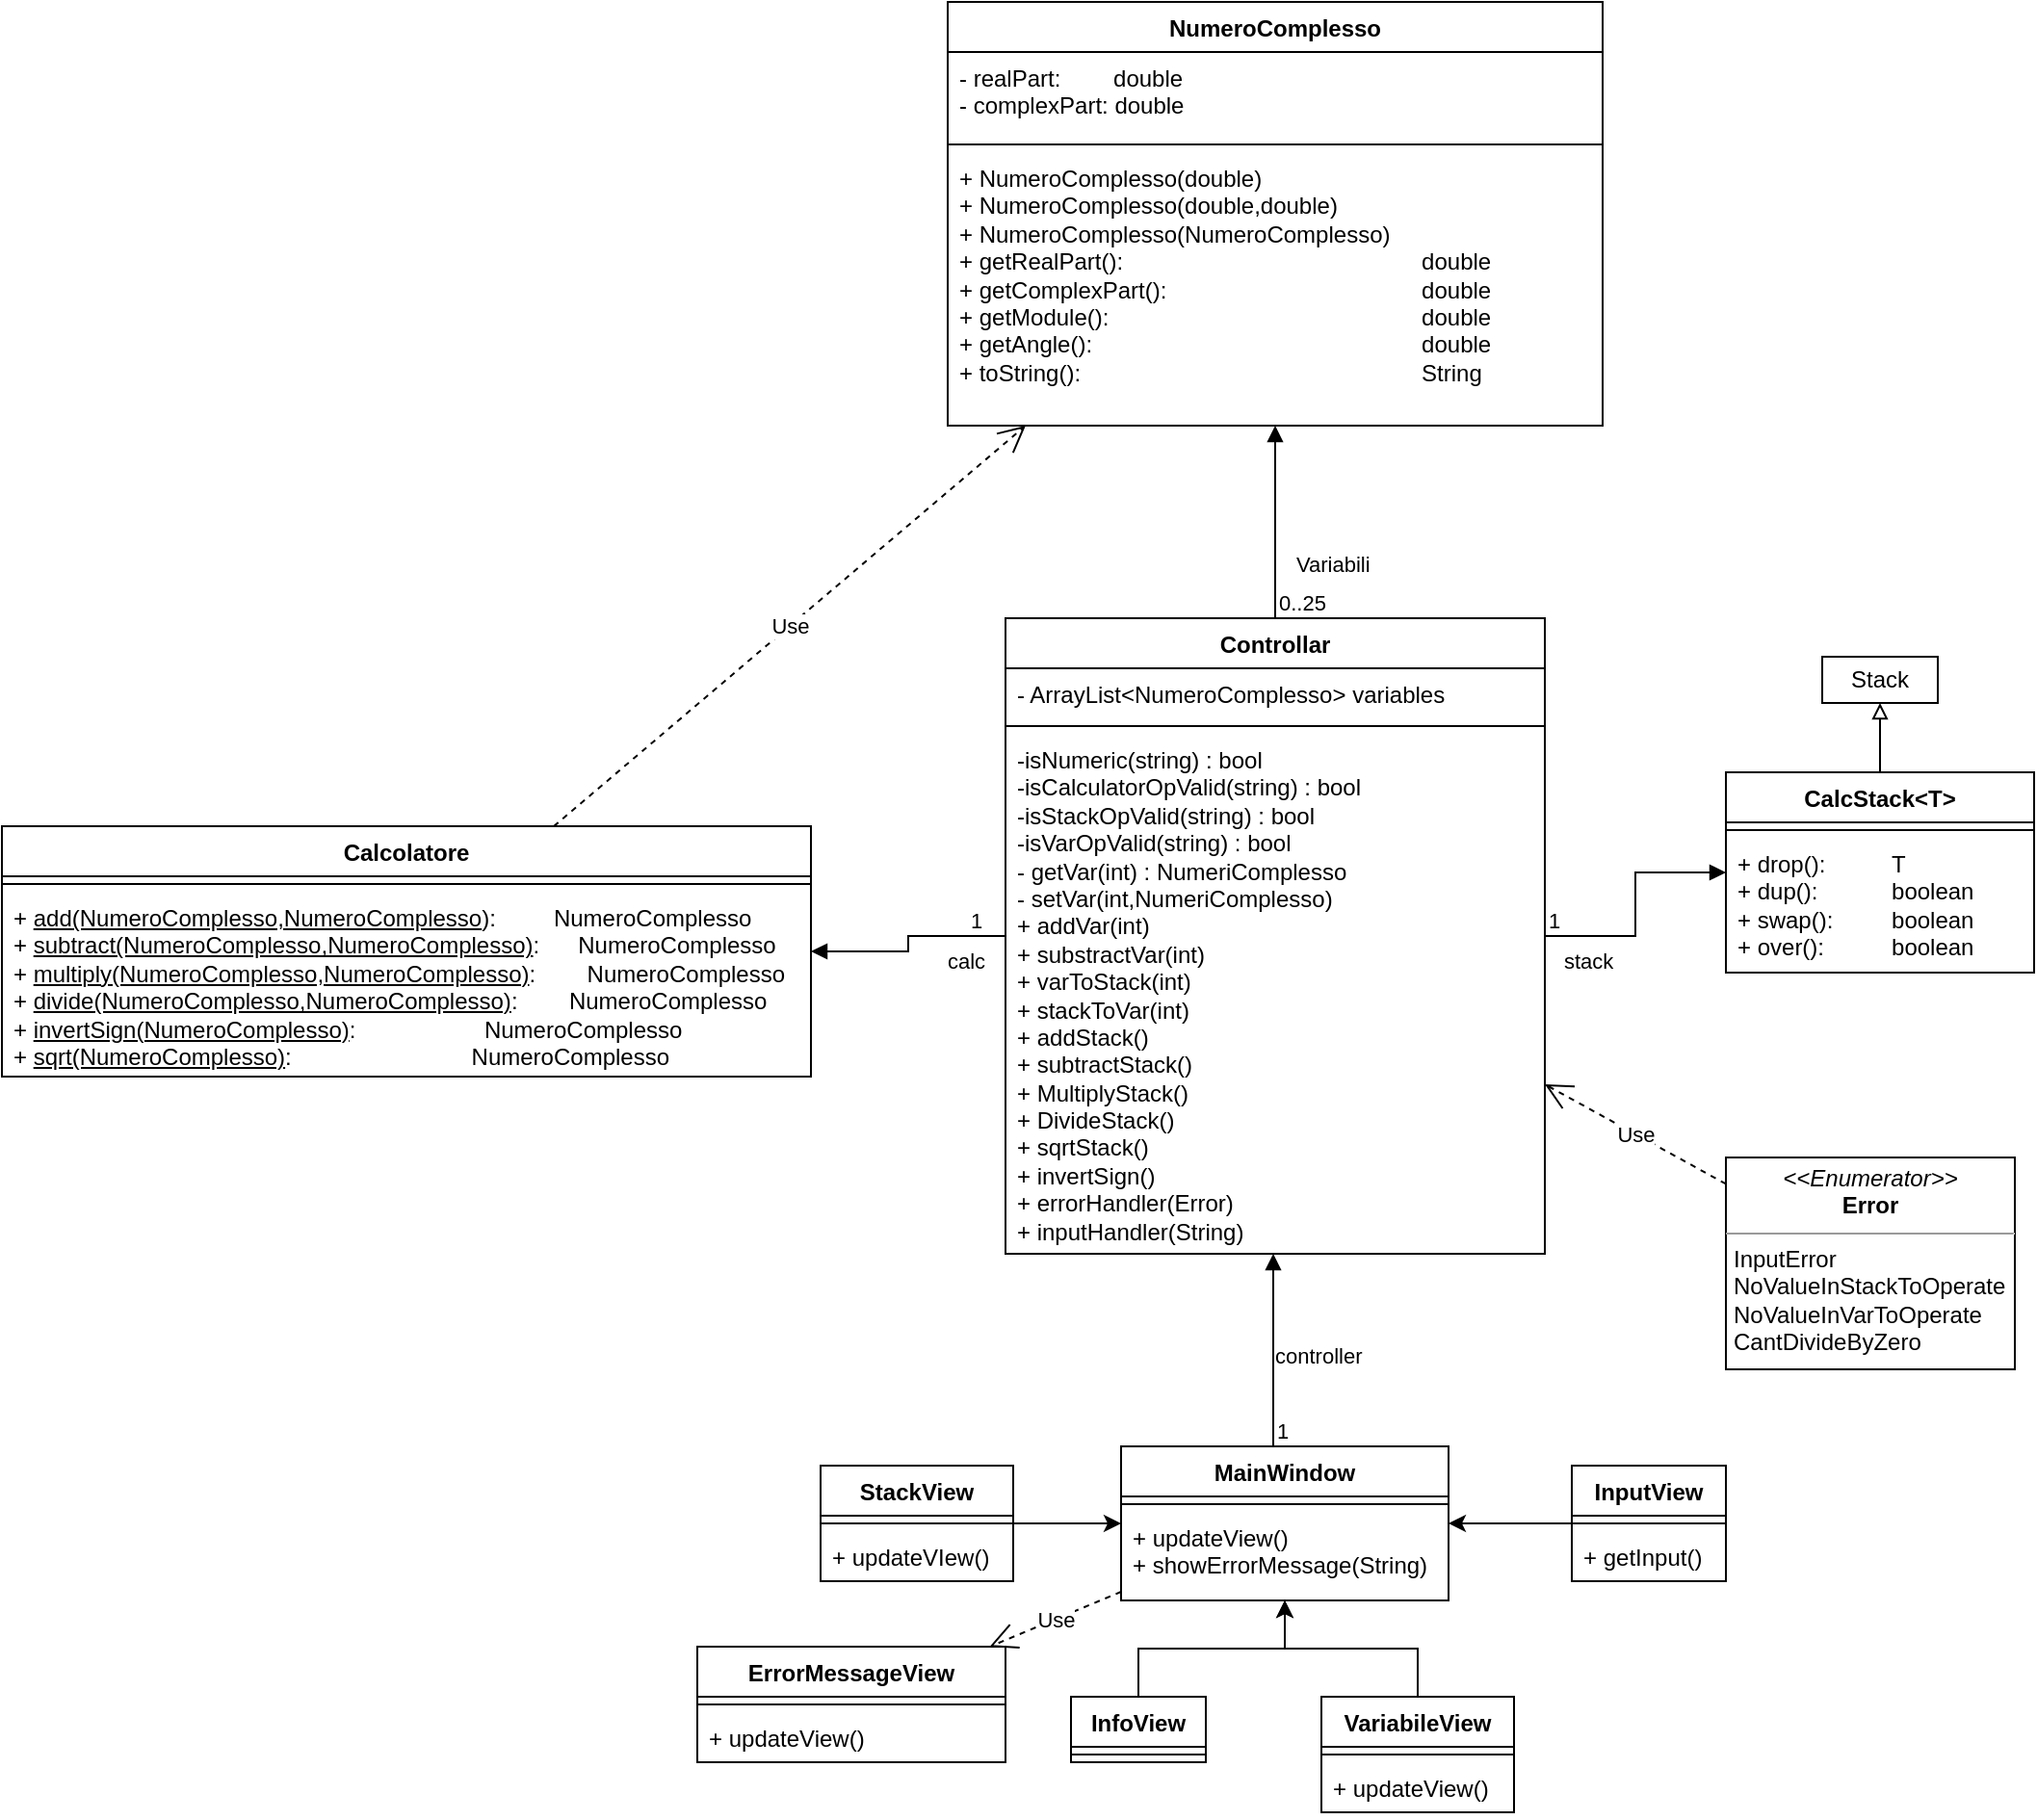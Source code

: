 <mxfile version="22.0.3" type="device">
  <diagram id="C5RBs43oDa-KdzZeNtuy" name="Page-1">
    <mxGraphModel dx="453" dy="443" grid="1" gridSize="10" guides="1" tooltips="1" connect="1" arrows="1" fold="1" page="1" pageScale="1" pageWidth="827" pageHeight="1169" math="0" shadow="0">
      <root>
        <mxCell id="WIyWlLk6GJQsqaUBKTNV-0" />
        <mxCell id="WIyWlLk6GJQsqaUBKTNV-1" parent="WIyWlLk6GJQsqaUBKTNV-0" />
        <mxCell id="sUFSaurnRxQrxvBgYilj-0" value="CalcStack&amp;lt;T&amp;gt;" style="swimlane;fontStyle=1;align=center;verticalAlign=top;childLayout=stackLayout;horizontal=1;startSize=26;horizontalStack=0;resizeParent=1;resizeParentMax=0;resizeLast=0;collapsible=1;marginBottom=0;whiteSpace=wrap;html=1;" parent="WIyWlLk6GJQsqaUBKTNV-1" vertex="1">
          <mxGeometry x="995" y="490" width="160" height="104" as="geometry" />
        </mxCell>
        <mxCell id="sUFSaurnRxQrxvBgYilj-2" value="" style="line;strokeWidth=1;fillColor=none;align=left;verticalAlign=middle;spacingTop=-1;spacingLeft=3;spacingRight=3;rotatable=0;labelPosition=right;points=[];portConstraint=eastwest;strokeColor=inherit;" parent="sUFSaurnRxQrxvBgYilj-0" vertex="1">
          <mxGeometry y="26" width="160" height="8" as="geometry" />
        </mxCell>
        <mxCell id="sUFSaurnRxQrxvBgYilj-3" value="+ drop(): &lt;span style=&quot;white-space: pre;&quot;&gt;&#x9;&lt;/span&gt;&lt;span style=&quot;white-space: pre;&quot;&gt;&#x9;&lt;/span&gt;T&lt;br&gt;+ dup(): &lt;span style=&quot;white-space: pre;&quot;&gt;&#x9;&lt;/span&gt;&lt;span style=&quot;white-space: pre;&quot;&gt;&#x9;&lt;/span&gt;boolean&lt;br&gt;+ swap(): &lt;span style=&quot;white-space: pre;&quot;&gt;&#x9;&lt;/span&gt;boolean&lt;br&gt;+ over(): &lt;span style=&quot;white-space: pre;&quot;&gt;&#x9;&lt;/span&gt;&lt;span style=&quot;white-space: pre;&quot;&gt;&#x9;&lt;/span&gt;boolean" style="text;strokeColor=none;fillColor=none;align=left;verticalAlign=top;spacingLeft=4;spacingRight=4;overflow=hidden;rotatable=0;points=[[0,0.5],[1,0.5]];portConstraint=eastwest;whiteSpace=wrap;html=1;" parent="sUFSaurnRxQrxvBgYilj-0" vertex="1">
          <mxGeometry y="34" width="160" height="70" as="geometry" />
        </mxCell>
        <mxCell id="sUFSaurnRxQrxvBgYilj-4" value="NumeroComplesso" style="swimlane;fontStyle=1;align=center;verticalAlign=top;childLayout=stackLayout;horizontal=1;startSize=26;horizontalStack=0;resizeParent=1;resizeParentMax=0;resizeLast=0;collapsible=1;marginBottom=0;whiteSpace=wrap;html=1;" parent="WIyWlLk6GJQsqaUBKTNV-1" vertex="1">
          <mxGeometry x="591" y="90" width="340" height="220" as="geometry" />
        </mxCell>
        <mxCell id="sUFSaurnRxQrxvBgYilj-5" value="- realPart: &lt;span style=&quot;white-space: pre;&quot;&gt;&#x9;&lt;/span&gt;double&lt;br&gt;- complexPart: double" style="text;strokeColor=none;fillColor=none;align=left;verticalAlign=top;spacingLeft=4;spacingRight=4;overflow=hidden;rotatable=0;points=[[0,0.5],[1,0.5]];portConstraint=eastwest;whiteSpace=wrap;html=1;" parent="sUFSaurnRxQrxvBgYilj-4" vertex="1">
          <mxGeometry y="26" width="340" height="44" as="geometry" />
        </mxCell>
        <mxCell id="sUFSaurnRxQrxvBgYilj-6" value="" style="line;strokeWidth=1;fillColor=none;align=left;verticalAlign=middle;spacingTop=-1;spacingLeft=3;spacingRight=3;rotatable=0;labelPosition=right;points=[];portConstraint=eastwest;strokeColor=inherit;" parent="sUFSaurnRxQrxvBgYilj-4" vertex="1">
          <mxGeometry y="70" width="340" height="8" as="geometry" />
        </mxCell>
        <mxCell id="sUFSaurnRxQrxvBgYilj-7" value="+ NumeroComplesso(double)&lt;br&gt;+ NumeroComplesso(double,double)&lt;br&gt;+ NumeroComplesso(NumeroComplesso)&lt;br&gt;+ getRealPart(): &lt;span style=&quot;&quot;&gt;&lt;span style=&quot;&quot;&gt;&amp;nbsp;&amp;nbsp;&amp;nbsp;&amp;nbsp;&lt;/span&gt;&lt;/span&gt;&lt;span style=&quot;&quot;&gt;&lt;span style=&quot;&quot;&gt;&amp;nbsp;&amp;nbsp;&amp;nbsp;&amp;nbsp;&lt;/span&gt;&lt;span style=&quot;&quot;&gt;&lt;span style=&quot;&quot;&gt;&amp;nbsp;&amp;nbsp;&amp;nbsp;&amp;nbsp;&lt;/span&gt;&lt;/span&gt;&lt;span style=&quot;&quot;&gt;&lt;span style=&quot;&quot;&gt;&amp;nbsp;&amp;nbsp;&amp;nbsp;&amp;nbsp;&lt;/span&gt;&lt;/span&gt;&lt;span style=&quot;&quot;&gt;&lt;span style=&quot;&quot;&gt;&amp;nbsp;&amp;nbsp;&amp;nbsp;&amp;nbsp;&lt;span style=&quot;&quot;&gt;&lt;span style=&quot;white-space: pre;&quot;&gt;&amp;nbsp;&amp;nbsp;&amp;nbsp;&amp;nbsp;&lt;/span&gt;&lt;span style=&quot;&quot;&gt;&lt;span style=&quot;white-space: pre;&quot;&gt;&amp;nbsp;&amp;nbsp;&amp;nbsp;&amp;nbsp;&lt;/span&gt;&lt;/span&gt;&lt;span style=&quot;&quot;&gt;&lt;span style=&quot;white-space: pre;&quot;&gt;&amp;nbsp;&amp;nbsp;&amp;nbsp;&amp;nbsp;&lt;/span&gt;&lt;/span&gt;&lt;span style=&quot;&quot;&gt;&lt;span style=&quot;white-space: pre;&quot;&gt;&amp;nbsp;&amp;nbsp;&amp;nbsp;&amp;nbsp;&lt;span style=&quot;white-space: pre;&quot;&gt;&#x9;&lt;/span&gt;&lt;span style=&quot;white-space: pre;&quot;&gt;&#x9;&lt;/span&gt;&lt;/span&gt;&lt;/span&gt;&lt;/span&gt;&lt;/span&gt;&lt;/span&gt;&lt;/span&gt;double&lt;br&gt;+ getComplexPart(): &lt;span style=&quot;&quot;&gt;&lt;span style=&quot;&quot;&gt;&amp;nbsp;&amp;nbsp;&amp;nbsp;&amp;nbsp;&lt;/span&gt;&lt;span style=&quot;&quot;&gt;&lt;span style=&quot;&quot;&gt;&amp;nbsp;&amp;nbsp;&amp;nbsp;&amp;nbsp;&lt;/span&gt;&lt;/span&gt;&lt;span style=&quot;&quot;&gt;&lt;span style=&quot;&quot;&gt;&amp;nbsp;&amp;nbsp;&amp;nbsp;&amp;nbsp;&lt;/span&gt;&lt;/span&gt;&lt;span style=&quot;&quot;&gt;&lt;span style=&quot;&quot;&gt;&amp;nbsp;&amp;nbsp;&amp;nbsp;&lt;span style=&quot;&quot;&gt;&lt;span style=&quot;white-space: pre;&quot;&gt;&amp;nbsp;&amp;nbsp;&amp;nbsp;&amp;nbsp;&lt;/span&gt;&lt;/span&gt;&lt;span style=&quot;&quot;&gt;&lt;span style=&quot;white-space: pre;&quot;&gt;&amp;nbsp;&amp;nbsp;&amp;nbsp;&amp;nbsp;&lt;/span&gt;&lt;/span&gt;&lt;span style=&quot;&quot;&gt;&lt;span style=&quot;white-space: pre;&quot;&gt;&amp;nbsp;&amp;nbsp;&amp;nbsp;&amp;nbsp;&lt;span style=&quot;white-space: pre;&quot;&gt;&#x9;&lt;span style=&quot;white-space: pre;&quot;&gt;&#x9;&lt;/span&gt;&lt;/span&gt;&lt;/span&gt;&lt;/span&gt;&lt;/span&gt;&lt;/span&gt;&lt;/span&gt;double&lt;br&gt;+ getModule():&lt;span style=&quot;&quot;&gt;&lt;span style=&quot;&quot;&gt;&amp;nbsp;&amp;nbsp;&amp;nbsp;&amp;nbsp;&lt;/span&gt;&lt;/span&gt;&lt;span style=&quot;&quot;&gt;&lt;span style=&quot;&quot;&gt;&amp;nbsp;&amp;nbsp;&amp;nbsp;&amp;nbsp;&lt;/span&gt;&lt;/span&gt;&lt;span style=&quot;&quot;&gt;&lt;span style=&quot;&quot;&gt;&amp;nbsp;&amp;nbsp;&amp;nbsp;&amp;nbsp;&lt;/span&gt;&lt;span style=&quot;&quot;&gt;&lt;span style=&quot;&quot;&gt;&amp;nbsp;&amp;nbsp;&amp;nbsp;&amp;nbsp;&lt;/span&gt;&lt;/span&gt;&lt;span style=&quot;&quot;&gt;&lt;span style=&quot;&quot;&gt;&amp;nbsp;&amp;nbsp;&amp;nbsp;&amp;nbsp;&lt;/span&gt;&lt;/span&gt;&lt;span style=&quot;&quot;&gt;&lt;span style=&quot;&quot;&gt;&amp;nbsp;&amp;nbsp;&amp;nbsp;&amp;nbsp;&lt;span style=&quot;&quot;&gt;&lt;span style=&quot;white-space: pre;&quot;&gt;&amp;nbsp;&amp;nbsp;&amp;nbsp;&amp;nbsp;&lt;/span&gt;&lt;span style=&quot;&quot;&gt;&lt;span style=&quot;white-space: pre;&quot;&gt;&amp;nbsp;&amp;nbsp;&amp;nbsp;&amp;nbsp;&lt;/span&gt;&lt;/span&gt;&lt;span style=&quot;&quot;&gt;&lt;span style=&quot;white-space: pre;&quot;&gt;&amp;nbsp;&amp;nbsp;&amp;nbsp;&amp;nbsp;&lt;/span&gt;&lt;/span&gt;&lt;span style=&quot;&quot;&gt;&lt;span style=&quot;white-space: pre;&quot;&gt;&amp;nbsp;&amp;nbsp;&amp;nbsp;&amp;nbsp;&lt;span style=&quot;white-space: pre;&quot;&gt;&#x9;&lt;span style=&quot;white-space: pre;&quot;&gt;&#x9;&lt;/span&gt;&lt;/span&gt;&lt;/span&gt;&lt;/span&gt;&lt;/span&gt;&lt;/span&gt;&lt;/span&gt;&lt;/span&gt;double&lt;br&gt;+ getAngle():&lt;span style=&quot;&quot;&gt;&lt;span style=&quot;&quot;&gt;&amp;nbsp;&amp;nbsp;&amp;nbsp;&amp;nbsp;&lt;/span&gt;&lt;/span&gt;&lt;span style=&quot;&quot;&gt;&lt;span style=&quot;&quot;&gt;&amp;nbsp;&amp;nbsp;&amp;nbsp;&amp;nbsp;&lt;/span&gt;&lt;/span&gt;&lt;span style=&quot;&quot;&gt;&lt;span style=&quot;&quot;&gt;&amp;nbsp;&amp;nbsp;&amp;nbsp;&amp;nbsp;&lt;/span&gt;&lt;span style=&quot;&quot;&gt;&lt;span style=&quot;&quot;&gt;&amp;nbsp;&amp;nbsp;&amp;nbsp;&amp;nbsp;&lt;/span&gt;&lt;/span&gt;&lt;span style=&quot;&quot;&gt;&lt;span style=&quot;&quot;&gt;&amp;nbsp;&amp;nbsp;&amp;nbsp;&amp;nbsp;&lt;/span&gt;&lt;/span&gt;&lt;span style=&quot;&quot;&gt;&lt;span style=&quot;&quot;&gt;&amp;nbsp;&amp;nbsp;&amp;nbsp;&amp;nbsp;&lt;span style=&quot;&quot;&gt;&lt;span style=&quot;white-space: pre;&quot;&gt;&amp;nbsp;&amp;nbsp;&amp;nbsp;&amp;nbsp;&lt;/span&gt;&lt;span style=&quot;&quot;&gt;&lt;span style=&quot;white-space: pre;&quot;&gt;&amp;nbsp;&amp;nbsp;&amp;nbsp;&amp;nbsp;&lt;/span&gt;&lt;/span&gt;&lt;span style=&quot;&quot;&gt;&lt;span style=&quot;white-space: pre;&quot;&gt;&amp;nbsp;&amp;nbsp;&amp;nbsp;&amp;nbsp;&lt;/span&gt;&lt;/span&gt;&lt;span style=&quot;&quot;&gt;&lt;span style=&quot;white-space: pre;&quot;&gt;&amp;nbsp;&amp;nbsp;&amp;nbsp;&amp;nbsp;&lt;span style=&quot;white-space: pre;&quot;&gt;&#x9;&lt;span style=&quot;white-space: pre;&quot;&gt;&#x9;&lt;/span&gt;&lt;/span&gt;&lt;/span&gt;&lt;/span&gt;&lt;/span&gt;&lt;/span&gt;&lt;/span&gt;&lt;/span&gt;double&lt;br&gt;+ toString():&lt;span style=&quot;&quot;&gt;&lt;span style=&quot;&quot;&gt;&amp;nbsp;&amp;nbsp;&amp;nbsp;&amp;nbsp;&lt;/span&gt;&lt;/span&gt;&lt;span style=&quot;&quot;&gt;&lt;span style=&quot;&quot;&gt;&amp;nbsp;&amp;nbsp;&amp;nbsp;&amp;nbsp;&lt;/span&gt;&lt;/span&gt;&lt;span style=&quot;&quot;&gt;&lt;span style=&quot;&quot;&gt;&amp;nbsp;&amp;nbsp;&amp;nbsp;&amp;nbsp;&lt;/span&gt;&lt;span style=&quot;&quot;&gt;&lt;span style=&quot;&quot;&gt;&amp;nbsp;&amp;nbsp;&amp;nbsp;&amp;nbsp;&lt;/span&gt;&lt;/span&gt;&lt;span style=&quot;&quot;&gt;&lt;span style=&quot;&quot;&gt;&amp;nbsp;&amp;nbsp;&amp;nbsp;&amp;nbsp;&lt;/span&gt;&lt;/span&gt;&lt;span style=&quot;&quot;&gt;&lt;span style=&quot;&quot;&gt;&amp;nbsp;&amp;nbsp;&amp;nbsp;&amp;nbsp;&lt;span style=&quot;&quot;&gt;&lt;span style=&quot;white-space: pre;&quot;&gt;&amp;nbsp;&amp;nbsp;&amp;nbsp;&amp;nbsp;&lt;/span&gt;&lt;span style=&quot;&quot;&gt;&lt;span style=&quot;white-space: pre;&quot;&gt;&amp;nbsp;&amp;nbsp;&amp;nbsp;&amp;nbsp;&lt;/span&gt;&lt;/span&gt;&lt;span style=&quot;&quot;&gt;&lt;span style=&quot;white-space: pre;&quot;&gt;&amp;nbsp;&amp;nbsp;&amp;nbsp;&amp;nbsp;&lt;/span&gt;&lt;/span&gt;&lt;span style=&quot;&quot;&gt;&lt;span style=&quot;white-space: pre;&quot;&gt;&amp;nbsp;&amp;nbsp;&amp;nbsp;&amp;nbsp;&lt;span style=&quot;white-space: pre;&quot;&gt;&#x9;&lt;span style=&quot;white-space: pre;&quot;&gt;&#x9;&lt;/span&gt;&lt;/span&gt;&lt;/span&gt;&lt;/span&gt;&lt;/span&gt;&lt;/span&gt;&lt;/span&gt;&lt;/span&gt;String" style="text;strokeColor=none;fillColor=none;align=left;verticalAlign=top;spacingLeft=4;spacingRight=4;overflow=hidden;rotatable=0;points=[[0,0.5],[1,0.5]];portConstraint=eastwest;whiteSpace=wrap;html=1;" parent="sUFSaurnRxQrxvBgYilj-4" vertex="1">
          <mxGeometry y="78" width="340" height="142" as="geometry" />
        </mxCell>
        <mxCell id="sUFSaurnRxQrxvBgYilj-8" value="Calcolatore" style="swimlane;fontStyle=1;align=center;verticalAlign=top;childLayout=stackLayout;horizontal=1;startSize=26;horizontalStack=0;resizeParent=1;resizeParentMax=0;resizeLast=0;collapsible=1;marginBottom=0;whiteSpace=wrap;html=1;" parent="WIyWlLk6GJQsqaUBKTNV-1" vertex="1">
          <mxGeometry x="100" y="518" width="420" height="130" as="geometry" />
        </mxCell>
        <mxCell id="sUFSaurnRxQrxvBgYilj-10" value="" style="line;strokeWidth=1;fillColor=none;align=left;verticalAlign=middle;spacingTop=-1;spacingLeft=3;spacingRight=3;rotatable=0;labelPosition=right;points=[];portConstraint=eastwest;strokeColor=inherit;" parent="sUFSaurnRxQrxvBgYilj-8" vertex="1">
          <mxGeometry y="26" width="420" height="8" as="geometry" />
        </mxCell>
        <mxCell id="sUFSaurnRxQrxvBgYilj-11" value="+ &lt;u&gt;add(NumeroComplesso,NumeroComplesso&lt;/u&gt;): &lt;span style=&quot;&quot;&gt;&lt;span style=&quot;&quot;&gt;&amp;nbsp;&amp;nbsp;&amp;nbsp;&amp;nbsp;&lt;span style=&quot;&quot;&gt;&lt;span style=&quot;white-space: pre;&quot;&gt;&amp;nbsp;&amp;nbsp;&amp;nbsp;&amp;nbsp;&lt;/span&gt;&lt;/span&gt;&lt;/span&gt;&lt;/span&gt;NumeroComplesso&lt;br&gt;+ &lt;u&gt;subtract(NumeroComplesso,NumeroComplesso)&lt;/u&gt;:&lt;span style=&quot;&quot;&gt;&lt;span style=&quot;&quot;&gt;&amp;nbsp;&amp;nbsp;&amp;nbsp;&amp;nbsp;&lt;span style=&quot;&quot;&gt;&lt;span style=&quot;&quot;&gt;&amp;nbsp;&amp;nbsp;&lt;/span&gt;&lt;/span&gt;&lt;/span&gt;&lt;/span&gt;NumeroComplesso&lt;br&gt;+ &lt;u&gt;multiply(NumeroComplesso,NumeroComplesso)&lt;/u&gt;:&lt;span style=&quot;&quot;&gt;&lt;span style=&quot;&quot;&gt;&amp;nbsp;&amp;nbsp;&amp;nbsp;&amp;nbsp;&lt;span style=&quot;&quot;&gt;&lt;span style=&quot;white-space: pre;&quot;&gt;&amp;nbsp;&amp;nbsp;&amp;nbsp;&amp;nbsp;&lt;/span&gt;&lt;/span&gt;&lt;/span&gt;&lt;/span&gt;NumeroComplesso&lt;br&gt;+ &lt;u&gt;divide(NumeroComplesso,NumeroComplesso)&lt;/u&gt;:&lt;span style=&quot;&quot;&gt;&lt;span style=&quot;&quot;&gt;&amp;nbsp;&amp;nbsp;&amp;nbsp;&amp;nbsp;&lt;span style=&quot;&quot;&gt;&lt;span style=&quot;white-space: pre;&quot;&gt;&amp;nbsp;&amp;nbsp;&amp;nbsp;&amp;nbsp;&lt;/span&gt;&lt;/span&gt;&lt;/span&gt;&lt;/span&gt;NumeroComplesso&lt;br&gt;+ &lt;u&gt;invertSign(NumeroComplesso)&lt;/u&gt;:&lt;span style=&quot;&quot;&gt;&lt;span style=&quot;&quot;&gt;&amp;nbsp;&amp;nbsp;&amp;nbsp;&amp;nbsp;&lt;span style=&quot;&quot;&gt;&lt;span style=&quot;white-space: pre;&quot;&gt;&amp;nbsp;&amp;nbsp;&amp;nbsp;&amp;nbsp;&lt;/span&gt;&lt;/span&gt;&lt;span style=&quot;&quot;&gt;&lt;span style=&quot;white-space: pre;&quot;&gt;&amp;nbsp;&amp;nbsp;&amp;nbsp;&amp;nbsp;&lt;/span&gt;&lt;/span&gt;&lt;span style=&quot;&quot;&gt;&lt;span style=&quot;white-space: pre;&quot;&gt;&amp;nbsp;&amp;nbsp;&amp;nbsp;&amp;nbsp;&lt;/span&gt;&lt;/span&gt;&lt;span style=&quot;&quot;&gt;&lt;span style=&quot;white-space: pre;&quot;&gt;&amp;nbsp;&amp;nbsp;&amp;nbsp;&amp;nbsp;&lt;/span&gt;&lt;/span&gt;&lt;/span&gt;&lt;/span&gt;NumeroComplesso&lt;br&gt;+ &lt;u&gt;sqrt(NumeroComplesso)&lt;/u&gt;:&lt;span style=&quot;&quot;&gt;&lt;span style=&quot;&quot;&gt;&amp;nbsp;&amp;nbsp;&amp;nbsp;&amp;nbsp;&lt;span style=&quot;&quot;&gt;&lt;span style=&quot;white-space: pre;&quot;&gt;&amp;nbsp;&amp;nbsp;&amp;nbsp;&amp;nbsp;&lt;/span&gt;&lt;/span&gt;&lt;span style=&quot;&quot;&gt;&lt;span style=&quot;white-space: pre;&quot;&gt;&amp;nbsp;&amp;nbsp;&amp;nbsp;&amp;nbsp;&lt;/span&gt;&lt;/span&gt;&lt;span style=&quot;&quot;&gt;&lt;span style=&quot;white-space: pre;&quot;&gt;&amp;nbsp;&amp;nbsp;&amp;nbsp;&amp;nbsp;&lt;/span&gt;&lt;/span&gt;&lt;span style=&quot;&quot;&gt;&lt;span style=&quot;white-space: pre;&quot;&gt;&amp;nbsp;&amp;nbsp;&amp;nbsp;&amp;nbsp;&lt;/span&gt;&lt;/span&gt;&lt;span style=&quot;&quot;&gt;&lt;span style=&quot;white-space: pre;&quot;&gt;&amp;nbsp;&amp;nbsp;&amp;nbsp;&amp;nbsp;&lt;/span&gt;&lt;/span&gt;&lt;span style=&quot;&quot;&gt;&lt;span style=&quot;white-space: pre;&quot;&gt;&amp;nbsp;&amp;nbsp;&amp;nbsp;&amp;nbsp;&lt;/span&gt;&lt;/span&gt;&lt;/span&gt;&lt;/span&gt;NumeroComplesso" style="text;strokeColor=none;fillColor=none;align=left;verticalAlign=top;spacingLeft=4;spacingRight=4;overflow=hidden;rotatable=0;points=[[0,0.5],[1,0.5]];portConstraint=eastwest;whiteSpace=wrap;html=1;" parent="sUFSaurnRxQrxvBgYilj-8" vertex="1">
          <mxGeometry y="34" width="420" height="96" as="geometry" />
        </mxCell>
        <mxCell id="sUFSaurnRxQrxvBgYilj-12" value="MainWindow" style="swimlane;fontStyle=1;align=center;verticalAlign=top;childLayout=stackLayout;horizontal=1;startSize=26;horizontalStack=0;resizeParent=1;resizeParentMax=0;resizeLast=0;collapsible=1;marginBottom=0;whiteSpace=wrap;html=1;" parent="WIyWlLk6GJQsqaUBKTNV-1" vertex="1">
          <mxGeometry x="681" y="840" width="170" height="80" as="geometry" />
        </mxCell>
        <mxCell id="sUFSaurnRxQrxvBgYilj-14" value="" style="line;strokeWidth=1;fillColor=none;align=left;verticalAlign=middle;spacingTop=-1;spacingLeft=3;spacingRight=3;rotatable=0;labelPosition=right;points=[];portConstraint=eastwest;strokeColor=inherit;" parent="sUFSaurnRxQrxvBgYilj-12" vertex="1">
          <mxGeometry y="26" width="170" height="8" as="geometry" />
        </mxCell>
        <mxCell id="sUFSaurnRxQrxvBgYilj-15" value="+ updateView()&lt;br&gt;+ showErrorMessage(String)" style="text;strokeColor=none;fillColor=none;align=left;verticalAlign=top;spacingLeft=4;spacingRight=4;overflow=hidden;rotatable=0;points=[[0,0.5],[1,0.5]];portConstraint=eastwest;whiteSpace=wrap;html=1;" parent="sUFSaurnRxQrxvBgYilj-12" vertex="1">
          <mxGeometry y="34" width="170" height="46" as="geometry" />
        </mxCell>
        <mxCell id="sUFSaurnRxQrxvBgYilj-16" value="stack" style="endArrow=block;endFill=1;html=1;edgeStyle=orthogonalEdgeStyle;align=left;verticalAlign=top;rounded=0;" parent="WIyWlLk6GJQsqaUBKTNV-1" source="lXXEIrz5YFjps7V0Bn83-0" target="sUFSaurnRxQrxvBgYilj-0" edge="1">
          <mxGeometry x="-0.871" relative="1" as="geometry">
            <mxPoint x="160" y="412.5" as="sourcePoint" />
            <mxPoint x="320" y="412.5" as="targetPoint" />
            <mxPoint as="offset" />
          </mxGeometry>
        </mxCell>
        <mxCell id="sUFSaurnRxQrxvBgYilj-17" value="1" style="edgeLabel;resizable=0;html=1;align=left;verticalAlign=bottom;" parent="sUFSaurnRxQrxvBgYilj-16" connectable="0" vertex="1">
          <mxGeometry x="-1" relative="1" as="geometry" />
        </mxCell>
        <mxCell id="sUFSaurnRxQrxvBgYilj-18" value="Use" style="endArrow=open;endSize=12;dashed=1;html=1;rounded=0;" parent="WIyWlLk6GJQsqaUBKTNV-1" source="sUFSaurnRxQrxvBgYilj-8" target="sUFSaurnRxQrxvBgYilj-4" edge="1">
          <mxGeometry width="160" relative="1" as="geometry">
            <mxPoint x="300" y="350" as="sourcePoint" />
            <mxPoint x="460" y="350" as="targetPoint" />
          </mxGeometry>
        </mxCell>
        <mxCell id="sUFSaurnRxQrxvBgYilj-25" value="calc" style="endArrow=block;endFill=1;html=1;edgeStyle=orthogonalEdgeStyle;align=left;verticalAlign=top;rounded=0;" parent="WIyWlLk6GJQsqaUBKTNV-1" source="lXXEIrz5YFjps7V0Bn83-0" target="sUFSaurnRxQrxvBgYilj-8" edge="1">
          <mxGeometry x="-0.4" relative="1" as="geometry">
            <mxPoint x="340" y="350" as="sourcePoint" />
            <mxPoint x="500" y="350" as="targetPoint" />
            <mxPoint as="offset" />
          </mxGeometry>
        </mxCell>
        <mxCell id="sUFSaurnRxQrxvBgYilj-26" value="1" style="edgeLabel;resizable=0;html=1;align=left;verticalAlign=bottom;" parent="sUFSaurnRxQrxvBgYilj-25" connectable="0" vertex="1">
          <mxGeometry x="-1" relative="1" as="geometry">
            <mxPoint x="-20" as="offset" />
          </mxGeometry>
        </mxCell>
        <mxCell id="sUFSaurnRxQrxvBgYilj-27" value="controller" style="endArrow=block;endFill=1;html=1;edgeStyle=orthogonalEdgeStyle;align=left;verticalAlign=top;rounded=0;" parent="WIyWlLk6GJQsqaUBKTNV-1" source="sUFSaurnRxQrxvBgYilj-12" target="lXXEIrz5YFjps7V0Bn83-0" edge="1">
          <mxGeometry x="0.2" y="1" relative="1" as="geometry">
            <mxPoint x="590" y="340" as="sourcePoint" />
            <mxPoint x="750" y="340" as="targetPoint" />
            <mxPoint as="offset" />
            <Array as="points">
              <mxPoint x="760" y="760" />
              <mxPoint x="760" y="760" />
            </Array>
          </mxGeometry>
        </mxCell>
        <mxCell id="sUFSaurnRxQrxvBgYilj-28" value="1" style="edgeLabel;resizable=0;html=1;align=left;verticalAlign=bottom;" parent="sUFSaurnRxQrxvBgYilj-27" connectable="0" vertex="1">
          <mxGeometry x="-1" relative="1" as="geometry" />
        </mxCell>
        <mxCell id="sUFSaurnRxQrxvBgYilj-39" value="Variabili" style="endArrow=block;endFill=1;html=1;edgeStyle=orthogonalEdgeStyle;align=left;verticalAlign=top;rounded=0;" parent="WIyWlLk6GJQsqaUBKTNV-1" source="lXXEIrz5YFjps7V0Bn83-0" target="sUFSaurnRxQrxvBgYilj-4" edge="1">
          <mxGeometry x="-0.176" y="-9" relative="1" as="geometry">
            <mxPoint x="180" y="260" as="sourcePoint" />
            <mxPoint x="340" y="260" as="targetPoint" />
            <mxPoint as="offset" />
          </mxGeometry>
        </mxCell>
        <mxCell id="sUFSaurnRxQrxvBgYilj-40" value="0..25" style="edgeLabel;resizable=0;html=1;align=left;verticalAlign=bottom;" parent="sUFSaurnRxQrxvBgYilj-39" connectable="0" vertex="1">
          <mxGeometry x="-1" relative="1" as="geometry" />
        </mxCell>
        <mxCell id="10mGrHmq5y-HNPK-57N2-17" style="edgeStyle=orthogonalEdgeStyle;rounded=0;orthogonalLoop=1;jettySize=auto;html=1;" parent="WIyWlLk6GJQsqaUBKTNV-1" source="10mGrHmq5y-HNPK-57N2-0" target="sUFSaurnRxQrxvBgYilj-12" edge="1">
          <mxGeometry relative="1" as="geometry" />
        </mxCell>
        <mxCell id="10mGrHmq5y-HNPK-57N2-0" value="InputView" style="swimlane;fontStyle=1;align=center;verticalAlign=top;childLayout=stackLayout;horizontal=1;startSize=26;horizontalStack=0;resizeParent=1;resizeParentMax=0;resizeLast=0;collapsible=1;marginBottom=0;whiteSpace=wrap;html=1;" parent="WIyWlLk6GJQsqaUBKTNV-1" vertex="1">
          <mxGeometry x="915" y="850" width="80" height="60" as="geometry" />
        </mxCell>
        <mxCell id="10mGrHmq5y-HNPK-57N2-2" value="" style="line;strokeWidth=1;fillColor=none;align=left;verticalAlign=middle;spacingTop=-1;spacingLeft=3;spacingRight=3;rotatable=0;labelPosition=right;points=[];portConstraint=eastwest;strokeColor=inherit;" parent="10mGrHmq5y-HNPK-57N2-0" vertex="1">
          <mxGeometry y="26" width="80" height="8" as="geometry" />
        </mxCell>
        <mxCell id="10mGrHmq5y-HNPK-57N2-3" value="+ getInput()" style="text;strokeColor=none;fillColor=none;align=left;verticalAlign=top;spacingLeft=4;spacingRight=4;overflow=hidden;rotatable=0;points=[[0,0.5],[1,0.5]];portConstraint=eastwest;whiteSpace=wrap;html=1;" parent="10mGrHmq5y-HNPK-57N2-0" vertex="1">
          <mxGeometry y="34" width="80" height="26" as="geometry" />
        </mxCell>
        <mxCell id="10mGrHmq5y-HNPK-57N2-4" value="StackView" style="swimlane;fontStyle=1;align=center;verticalAlign=top;childLayout=stackLayout;horizontal=1;startSize=26;horizontalStack=0;resizeParent=1;resizeParentMax=0;resizeLast=0;collapsible=1;marginBottom=0;whiteSpace=wrap;html=1;" parent="WIyWlLk6GJQsqaUBKTNV-1" vertex="1">
          <mxGeometry x="525" y="850" width="100" height="60" as="geometry" />
        </mxCell>
        <mxCell id="10mGrHmq5y-HNPK-57N2-6" value="" style="line;strokeWidth=1;fillColor=none;align=left;verticalAlign=middle;spacingTop=-1;spacingLeft=3;spacingRight=3;rotatable=0;labelPosition=right;points=[];portConstraint=eastwest;strokeColor=inherit;" parent="10mGrHmq5y-HNPK-57N2-4" vertex="1">
          <mxGeometry y="26" width="100" height="8" as="geometry" />
        </mxCell>
        <mxCell id="10mGrHmq5y-HNPK-57N2-7" value="+ updateVIew()" style="text;strokeColor=none;fillColor=none;align=left;verticalAlign=top;spacingLeft=4;spacingRight=4;overflow=hidden;rotatable=0;points=[[0,0.5],[1,0.5]];portConstraint=eastwest;whiteSpace=wrap;html=1;" parent="10mGrHmq5y-HNPK-57N2-4" vertex="1">
          <mxGeometry y="34" width="100" height="26" as="geometry" />
        </mxCell>
        <mxCell id="10mGrHmq5y-HNPK-57N2-18" style="edgeStyle=orthogonalEdgeStyle;rounded=0;orthogonalLoop=1;jettySize=auto;html=1;" parent="WIyWlLk6GJQsqaUBKTNV-1" source="10mGrHmq5y-HNPK-57N2-8" target="sUFSaurnRxQrxvBgYilj-12" edge="1">
          <mxGeometry relative="1" as="geometry" />
        </mxCell>
        <mxCell id="10mGrHmq5y-HNPK-57N2-8" value="InfoView" style="swimlane;fontStyle=1;align=center;verticalAlign=top;childLayout=stackLayout;horizontal=1;startSize=26;horizontalStack=0;resizeParent=1;resizeParentMax=0;resizeLast=0;collapsible=1;marginBottom=0;whiteSpace=wrap;html=1;" parent="WIyWlLk6GJQsqaUBKTNV-1" vertex="1">
          <mxGeometry x="655" y="970" width="70" height="34" as="geometry" />
        </mxCell>
        <mxCell id="10mGrHmq5y-HNPK-57N2-10" value="" style="line;strokeWidth=1;fillColor=none;align=left;verticalAlign=middle;spacingTop=-1;spacingLeft=3;spacingRight=3;rotatable=0;labelPosition=right;points=[];portConstraint=eastwest;strokeColor=inherit;" parent="10mGrHmq5y-HNPK-57N2-8" vertex="1">
          <mxGeometry y="26" width="70" height="8" as="geometry" />
        </mxCell>
        <mxCell id="10mGrHmq5y-HNPK-57N2-19" style="edgeStyle=orthogonalEdgeStyle;rounded=0;orthogonalLoop=1;jettySize=auto;html=1;" parent="WIyWlLk6GJQsqaUBKTNV-1" source="10mGrHmq5y-HNPK-57N2-12" target="sUFSaurnRxQrxvBgYilj-12" edge="1">
          <mxGeometry relative="1" as="geometry" />
        </mxCell>
        <mxCell id="10mGrHmq5y-HNPK-57N2-12" value="VariabileView" style="swimlane;fontStyle=1;align=center;verticalAlign=top;childLayout=stackLayout;horizontal=1;startSize=26;horizontalStack=0;resizeParent=1;resizeParentMax=0;resizeLast=0;collapsible=1;marginBottom=0;whiteSpace=wrap;html=1;" parent="WIyWlLk6GJQsqaUBKTNV-1" vertex="1">
          <mxGeometry x="785" y="970" width="100" height="60" as="geometry" />
        </mxCell>
        <mxCell id="10mGrHmq5y-HNPK-57N2-14" value="" style="line;strokeWidth=1;fillColor=none;align=left;verticalAlign=middle;spacingTop=-1;spacingLeft=3;spacingRight=3;rotatable=0;labelPosition=right;points=[];portConstraint=eastwest;strokeColor=inherit;" parent="10mGrHmq5y-HNPK-57N2-12" vertex="1">
          <mxGeometry y="26" width="100" height="8" as="geometry" />
        </mxCell>
        <mxCell id="10mGrHmq5y-HNPK-57N2-15" value="+ updateView()" style="text;strokeColor=none;fillColor=none;align=left;verticalAlign=top;spacingLeft=4;spacingRight=4;overflow=hidden;rotatable=0;points=[[0,0.5],[1,0.5]];portConstraint=eastwest;whiteSpace=wrap;html=1;" parent="10mGrHmq5y-HNPK-57N2-12" vertex="1">
          <mxGeometry y="34" width="100" height="26" as="geometry" />
        </mxCell>
        <mxCell id="10mGrHmq5y-HNPK-57N2-16" style="edgeStyle=orthogonalEdgeStyle;rounded=0;orthogonalLoop=1;jettySize=auto;html=1;" parent="WIyWlLk6GJQsqaUBKTNV-1" source="10mGrHmq5y-HNPK-57N2-4" target="sUFSaurnRxQrxvBgYilj-12" edge="1">
          <mxGeometry relative="1" as="geometry" />
        </mxCell>
        <mxCell id="mW0cXDERrKOJe9Ps7cA_-8" value="&lt;p style=&quot;margin:0px;margin-top:4px;text-align:center;&quot;&gt;&lt;i&gt;&amp;lt;&amp;lt;Enumerator&amp;gt;&amp;gt;&lt;/i&gt;&lt;br&gt;&lt;b&gt;Error&lt;/b&gt;&lt;/p&gt;&lt;hr size=&quot;1&quot;&gt;&lt;p style=&quot;margin:0px;margin-left:4px;&quot;&gt;InputError&lt;/p&gt;&lt;p style=&quot;margin:0px;margin-left:4px;&quot;&gt;NoValueInStackToOperate&lt;/p&gt;&lt;p style=&quot;margin:0px;margin-left:4px;&quot;&gt;NoValueInVarToOperate&lt;/p&gt;&lt;p style=&quot;margin:0px;margin-left:4px;&quot;&gt;CantDivideByZero&lt;/p&gt;" style="verticalAlign=top;align=left;overflow=fill;fontSize=12;fontFamily=Helvetica;html=1;whiteSpace=wrap;" parent="WIyWlLk6GJQsqaUBKTNV-1" vertex="1">
          <mxGeometry x="995" y="690" width="150" height="110" as="geometry" />
        </mxCell>
        <mxCell id="mW0cXDERrKOJe9Ps7cA_-9" value="ErrorMessageView" style="swimlane;fontStyle=1;align=center;verticalAlign=top;childLayout=stackLayout;horizontal=1;startSize=26;horizontalStack=0;resizeParent=1;resizeParentMax=0;resizeLast=0;collapsible=1;marginBottom=0;whiteSpace=wrap;html=1;" parent="WIyWlLk6GJQsqaUBKTNV-1" vertex="1">
          <mxGeometry x="461" y="944" width="160" height="60" as="geometry" />
        </mxCell>
        <mxCell id="mW0cXDERrKOJe9Ps7cA_-11" value="" style="line;strokeWidth=1;fillColor=none;align=left;verticalAlign=middle;spacingTop=-1;spacingLeft=3;spacingRight=3;rotatable=0;labelPosition=right;points=[];portConstraint=eastwest;strokeColor=inherit;" parent="mW0cXDERrKOJe9Ps7cA_-9" vertex="1">
          <mxGeometry y="26" width="160" height="8" as="geometry" />
        </mxCell>
        <mxCell id="mW0cXDERrKOJe9Ps7cA_-12" value="+ updateView()" style="text;strokeColor=none;fillColor=none;align=left;verticalAlign=top;spacingLeft=4;spacingRight=4;overflow=hidden;rotatable=0;points=[[0,0.5],[1,0.5]];portConstraint=eastwest;whiteSpace=wrap;html=1;" parent="mW0cXDERrKOJe9Ps7cA_-9" vertex="1">
          <mxGeometry y="34" width="160" height="26" as="geometry" />
        </mxCell>
        <mxCell id="mW0cXDERrKOJe9Ps7cA_-13" value="Use" style="endArrow=open;endSize=12;dashed=1;html=1;rounded=0;" parent="WIyWlLk6GJQsqaUBKTNV-1" source="sUFSaurnRxQrxvBgYilj-12" target="mW0cXDERrKOJe9Ps7cA_-9" edge="1">
          <mxGeometry width="160" relative="1" as="geometry">
            <mxPoint x="775" y="919.76" as="sourcePoint" />
            <mxPoint x="935" y="919.76" as="targetPoint" />
          </mxGeometry>
        </mxCell>
        <mxCell id="mW0cXDERrKOJe9Ps7cA_-14" value="Use" style="endArrow=open;endSize=12;dashed=1;html=1;rounded=0;" parent="WIyWlLk6GJQsqaUBKTNV-1" source="mW0cXDERrKOJe9Ps7cA_-8" target="lXXEIrz5YFjps7V0Bn83-0" edge="1">
          <mxGeometry width="160" relative="1" as="geometry">
            <mxPoint x="810" y="740" as="sourcePoint" />
            <mxPoint x="970" y="740" as="targetPoint" />
          </mxGeometry>
        </mxCell>
        <mxCell id="lXXEIrz5YFjps7V0Bn83-0" value="Controllar" style="swimlane;fontStyle=1;align=center;verticalAlign=top;childLayout=stackLayout;horizontal=1;startSize=26;horizontalStack=0;resizeParent=1;resizeParentMax=0;resizeLast=0;collapsible=1;marginBottom=0;whiteSpace=wrap;html=1;" parent="WIyWlLk6GJQsqaUBKTNV-1" vertex="1">
          <mxGeometry x="621" y="410" width="280" height="330" as="geometry" />
        </mxCell>
        <mxCell id="lXXEIrz5YFjps7V0Bn83-1" value="- ArrayList&amp;lt;NumeroComplesso&amp;gt; variables" style="text;strokeColor=none;fillColor=none;align=left;verticalAlign=top;spacingLeft=4;spacingRight=4;overflow=hidden;rotatable=0;points=[[0,0.5],[1,0.5]];portConstraint=eastwest;whiteSpace=wrap;html=1;" parent="lXXEIrz5YFjps7V0Bn83-0" vertex="1">
          <mxGeometry y="26" width="280" height="26" as="geometry" />
        </mxCell>
        <mxCell id="lXXEIrz5YFjps7V0Bn83-2" value="" style="line;strokeWidth=1;fillColor=none;align=left;verticalAlign=middle;spacingTop=-1;spacingLeft=3;spacingRight=3;rotatable=0;labelPosition=right;points=[];portConstraint=eastwest;strokeColor=inherit;" parent="lXXEIrz5YFjps7V0Bn83-0" vertex="1">
          <mxGeometry y="52" width="280" height="8" as="geometry" />
        </mxCell>
        <mxCell id="lXXEIrz5YFjps7V0Bn83-3" value="-isNumeric(string) : bool&lt;br&gt;-isCalculatorOpValid(string) : bool&lt;br&gt;-isStackOpValid(string) : bool&lt;br&gt;-isVarOpValid(string) : bool&lt;br&gt;- getVar(int) : NumeriComplesso&lt;br&gt;- setVar(int,NumeriComplesso)&lt;br&gt;+ addVar(int)&lt;br&gt;+ substractVar(int)&lt;br&gt;+ varToStack(int)&amp;nbsp;&lt;br&gt;+ stackToVar(int)&lt;br&gt;+ addStack()&lt;br&gt;+ subtractStack()&lt;br&gt;+ MultiplyStack()&lt;br&gt;+ DivideStack()&lt;br&gt;+ sqrtStack()&lt;br&gt;+ invertSign()&lt;br&gt;+ errorHandler(Error)&amp;nbsp;&lt;br&gt;+ inputHandler(String)" style="text;strokeColor=none;fillColor=none;align=left;verticalAlign=top;spacingLeft=4;spacingRight=4;overflow=hidden;rotatable=0;points=[[0,0.5],[1,0.5]];portConstraint=eastwest;whiteSpace=wrap;html=1;" parent="lXXEIrz5YFjps7V0Bn83-0" vertex="1">
          <mxGeometry y="60" width="280" height="270" as="geometry" />
        </mxCell>
        <mxCell id="NQVYG9_aH5k32oK6pHg_-1" style="edgeStyle=orthogonalEdgeStyle;rounded=0;orthogonalLoop=1;jettySize=auto;html=1;endArrow=block;endFill=0;" edge="1" parent="WIyWlLk6GJQsqaUBKTNV-1" source="sUFSaurnRxQrxvBgYilj-0" target="NQVYG9_aH5k32oK6pHg_-0">
          <mxGeometry relative="1" as="geometry" />
        </mxCell>
        <mxCell id="NQVYG9_aH5k32oK6pHg_-0" value="Stack&lt;T&gt;" style="rounded=0;whiteSpace=wrap;html=1;" vertex="1" parent="WIyWlLk6GJQsqaUBKTNV-1">
          <mxGeometry x="1045" y="430" width="60" height="24" as="geometry" />
        </mxCell>
      </root>
    </mxGraphModel>
  </diagram>
</mxfile>
